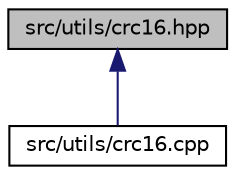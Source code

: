 digraph "src/utils/crc16.hpp"
{
  edge [fontname="Helvetica",fontsize="10",labelfontname="Helvetica",labelfontsize="10"];
  node [fontname="Helvetica",fontsize="10",shape=record];
  Node3 [label="src/utils/crc16.hpp",height=0.2,width=0.4,color="black", fillcolor="grey75", style="filled", fontcolor="black"];
  Node3 -> Node4 [dir="back",color="midnightblue",fontsize="10",style="solid",fontname="Helvetica"];
  Node4 [label="src/utils/crc16.cpp",height=0.2,width=0.4,color="black", fillcolor="white", style="filled",URL="$d7/dd9/crc16_8cpp.html",tooltip="This file implements CRC16 computations. "];
}
